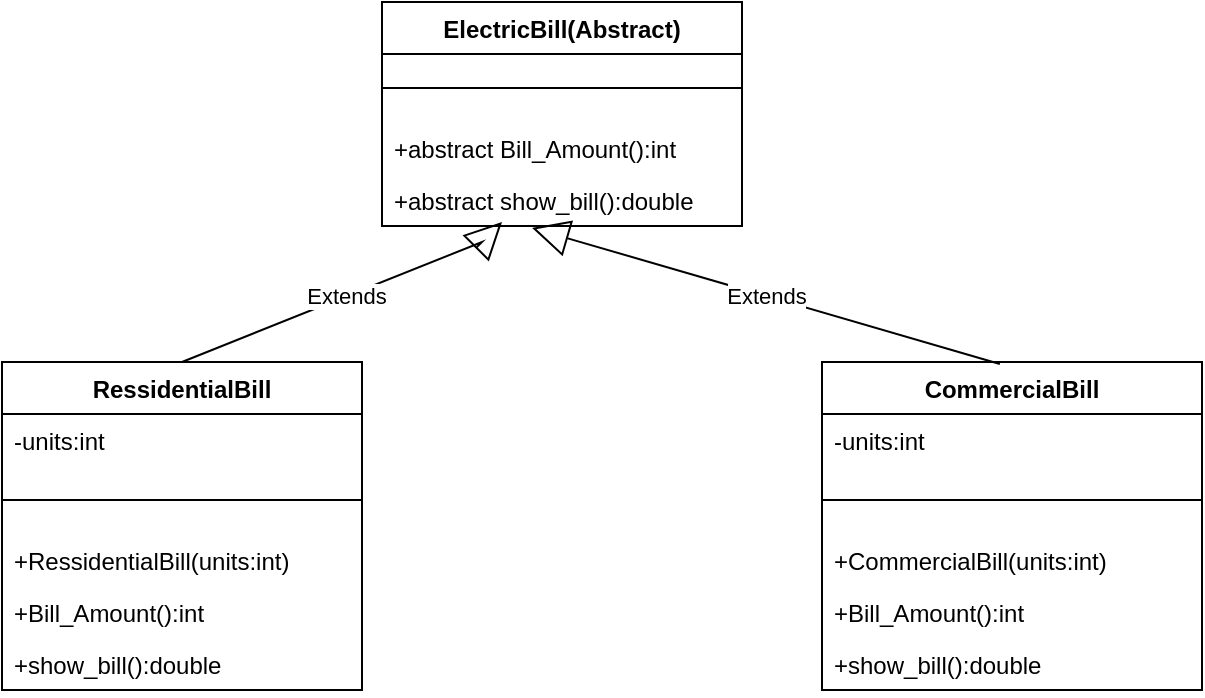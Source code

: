 <mxfile version="20.0.4"><diagram id="Zpa4YSvKlKD4PV0r36mh" name="Page-1"><mxGraphModel dx="868" dy="468" grid="1" gridSize="10" guides="1" tooltips="1" connect="1" arrows="1" fold="1" page="1" pageScale="1" pageWidth="850" pageHeight="1100" math="0" shadow="0"><root><mxCell id="0"/><mxCell id="1" parent="0"/><mxCell id="hGo4kW2LpfQj6J_ZcDq9-1" value="ElectricBill(Abstract)" style="swimlane;fontStyle=1;align=center;verticalAlign=top;childLayout=stackLayout;horizontal=1;startSize=26;horizontalStack=0;resizeParent=1;resizeParentMax=0;resizeLast=0;collapsible=1;marginBottom=0;" vertex="1" parent="1"><mxGeometry x="260" y="40" width="180" height="112" as="geometry"/></mxCell><mxCell id="hGo4kW2LpfQj6J_ZcDq9-3" value="" style="line;strokeWidth=1;fillColor=none;align=left;verticalAlign=middle;spacingTop=-1;spacingLeft=3;spacingRight=3;rotatable=0;labelPosition=right;points=[];portConstraint=eastwest;" vertex="1" parent="hGo4kW2LpfQj6J_ZcDq9-1"><mxGeometry y="26" width="180" height="34" as="geometry"/></mxCell><mxCell id="hGo4kW2LpfQj6J_ZcDq9-4" value="+abstract Bill_Amount():int" style="text;strokeColor=none;fillColor=none;align=left;verticalAlign=top;spacingLeft=4;spacingRight=4;overflow=hidden;rotatable=0;points=[[0,0.5],[1,0.5]];portConstraint=eastwest;" vertex="1" parent="hGo4kW2LpfQj6J_ZcDq9-1"><mxGeometry y="60" width="180" height="26" as="geometry"/></mxCell><mxCell id="hGo4kW2LpfQj6J_ZcDq9-24" value="+abstract show_bill():double" style="text;strokeColor=none;fillColor=none;align=left;verticalAlign=top;spacingLeft=4;spacingRight=4;overflow=hidden;rotatable=0;points=[[0,0.5],[1,0.5]];portConstraint=eastwest;" vertex="1" parent="hGo4kW2LpfQj6J_ZcDq9-1"><mxGeometry y="86" width="180" height="26" as="geometry"/></mxCell><mxCell id="hGo4kW2LpfQj6J_ZcDq9-27" value="CommercialBill" style="swimlane;fontStyle=1;align=center;verticalAlign=top;childLayout=stackLayout;horizontal=1;startSize=26;horizontalStack=0;resizeParent=1;resizeParentMax=0;resizeLast=0;collapsible=1;marginBottom=0;" vertex="1" parent="1"><mxGeometry x="480" y="220" width="190" height="164" as="geometry"/></mxCell><mxCell id="hGo4kW2LpfQj6J_ZcDq9-37" value="-units:int" style="text;strokeColor=none;fillColor=none;align=left;verticalAlign=top;spacingLeft=4;spacingRight=4;overflow=hidden;rotatable=0;points=[[0,0.5],[1,0.5]];portConstraint=eastwest;" vertex="1" parent="hGo4kW2LpfQj6J_ZcDq9-27"><mxGeometry y="26" width="190" height="26" as="geometry"/></mxCell><mxCell id="hGo4kW2LpfQj6J_ZcDq9-28" value="" style="line;strokeWidth=1;fillColor=none;align=left;verticalAlign=middle;spacingTop=-1;spacingLeft=3;spacingRight=3;rotatable=0;labelPosition=right;points=[];portConstraint=eastwest;" vertex="1" parent="hGo4kW2LpfQj6J_ZcDq9-27"><mxGeometry y="52" width="190" height="34" as="geometry"/></mxCell><mxCell id="hGo4kW2LpfQj6J_ZcDq9-39" value="+CommercialBill(units:int)" style="text;strokeColor=none;fillColor=none;align=left;verticalAlign=top;spacingLeft=4;spacingRight=4;overflow=hidden;rotatable=0;points=[[0,0.5],[1,0.5]];portConstraint=eastwest;" vertex="1" parent="hGo4kW2LpfQj6J_ZcDq9-27"><mxGeometry y="86" width="190" height="26" as="geometry"/></mxCell><mxCell id="hGo4kW2LpfQj6J_ZcDq9-29" value="+Bill_Amount():int" style="text;strokeColor=none;fillColor=none;align=left;verticalAlign=top;spacingLeft=4;spacingRight=4;overflow=hidden;rotatable=0;points=[[0,0.5],[1,0.5]];portConstraint=eastwest;" vertex="1" parent="hGo4kW2LpfQj6J_ZcDq9-27"><mxGeometry y="112" width="190" height="26" as="geometry"/></mxCell><mxCell id="hGo4kW2LpfQj6J_ZcDq9-30" value="+show_bill():double" style="text;strokeColor=none;fillColor=none;align=left;verticalAlign=top;spacingLeft=4;spacingRight=4;overflow=hidden;rotatable=0;points=[[0,0.5],[1,0.5]];portConstraint=eastwest;" vertex="1" parent="hGo4kW2LpfQj6J_ZcDq9-27"><mxGeometry y="138" width="190" height="26" as="geometry"/></mxCell><mxCell id="hGo4kW2LpfQj6J_ZcDq9-31" value="RessidentialBill" style="swimlane;fontStyle=1;align=center;verticalAlign=top;childLayout=stackLayout;horizontal=1;startSize=26;horizontalStack=0;resizeParent=1;resizeParentMax=0;resizeLast=0;collapsible=1;marginBottom=0;" vertex="1" parent="1"><mxGeometry x="70" y="220" width="180" height="164" as="geometry"/></mxCell><mxCell id="hGo4kW2LpfQj6J_ZcDq9-36" value="-units:int" style="text;strokeColor=none;fillColor=none;align=left;verticalAlign=top;spacingLeft=4;spacingRight=4;overflow=hidden;rotatable=0;points=[[0,0.5],[1,0.5]];portConstraint=eastwest;" vertex="1" parent="hGo4kW2LpfQj6J_ZcDq9-31"><mxGeometry y="26" width="180" height="26" as="geometry"/></mxCell><mxCell id="hGo4kW2LpfQj6J_ZcDq9-32" value="" style="line;strokeWidth=1;fillColor=none;align=left;verticalAlign=middle;spacingTop=-1;spacingLeft=3;spacingRight=3;rotatable=0;labelPosition=right;points=[];portConstraint=eastwest;" vertex="1" parent="hGo4kW2LpfQj6J_ZcDq9-31"><mxGeometry y="52" width="180" height="34" as="geometry"/></mxCell><mxCell id="hGo4kW2LpfQj6J_ZcDq9-33" value="+RessidentialBill(units:int)" style="text;strokeColor=none;fillColor=none;align=left;verticalAlign=top;spacingLeft=4;spacingRight=4;overflow=hidden;rotatable=0;points=[[0,0.5],[1,0.5]];portConstraint=eastwest;" vertex="1" parent="hGo4kW2LpfQj6J_ZcDq9-31"><mxGeometry y="86" width="180" height="26" as="geometry"/></mxCell><mxCell id="hGo4kW2LpfQj6J_ZcDq9-34" value="+Bill_Amount():int" style="text;strokeColor=none;fillColor=none;align=left;verticalAlign=top;spacingLeft=4;spacingRight=4;overflow=hidden;rotatable=0;points=[[0,0.5],[1,0.5]];portConstraint=eastwest;" vertex="1" parent="hGo4kW2LpfQj6J_ZcDq9-31"><mxGeometry y="112" width="180" height="26" as="geometry"/></mxCell><mxCell id="hGo4kW2LpfQj6J_ZcDq9-40" value="+show_bill():double" style="text;strokeColor=none;fillColor=none;align=left;verticalAlign=top;spacingLeft=4;spacingRight=4;overflow=hidden;rotatable=0;points=[[0,0.5],[1,0.5]];portConstraint=eastwest;" vertex="1" parent="hGo4kW2LpfQj6J_ZcDq9-31"><mxGeometry y="138" width="180" height="26" as="geometry"/></mxCell><mxCell id="hGo4kW2LpfQj6J_ZcDq9-41" value="Extends" style="endArrow=block;endSize=16;endFill=0;html=1;rounded=0;exitX=0.5;exitY=0;exitDx=0;exitDy=0;" edge="1" parent="1" source="hGo4kW2LpfQj6J_ZcDq9-31"><mxGeometry width="160" relative="1" as="geometry"><mxPoint x="160" y="200" as="sourcePoint"/><mxPoint x="320" y="150" as="targetPoint"/><Array as="points"><mxPoint x="310" y="160"/></Array></mxGeometry></mxCell><mxCell id="hGo4kW2LpfQj6J_ZcDq9-42" value="Extends" style="endArrow=block;endSize=16;endFill=0;html=1;rounded=0;exitX=0.468;exitY=0.006;exitDx=0;exitDy=0;exitPerimeter=0;entryX=0.417;entryY=1.038;entryDx=0;entryDy=0;entryPerimeter=0;" edge="1" parent="1" source="hGo4kW2LpfQj6J_ZcDq9-27" target="hGo4kW2LpfQj6J_ZcDq9-24"><mxGeometry width="160" relative="1" as="geometry"><mxPoint x="340" y="240" as="sourcePoint"/><mxPoint x="390" y="180" as="targetPoint"/></mxGeometry></mxCell></root></mxGraphModel></diagram></mxfile>
